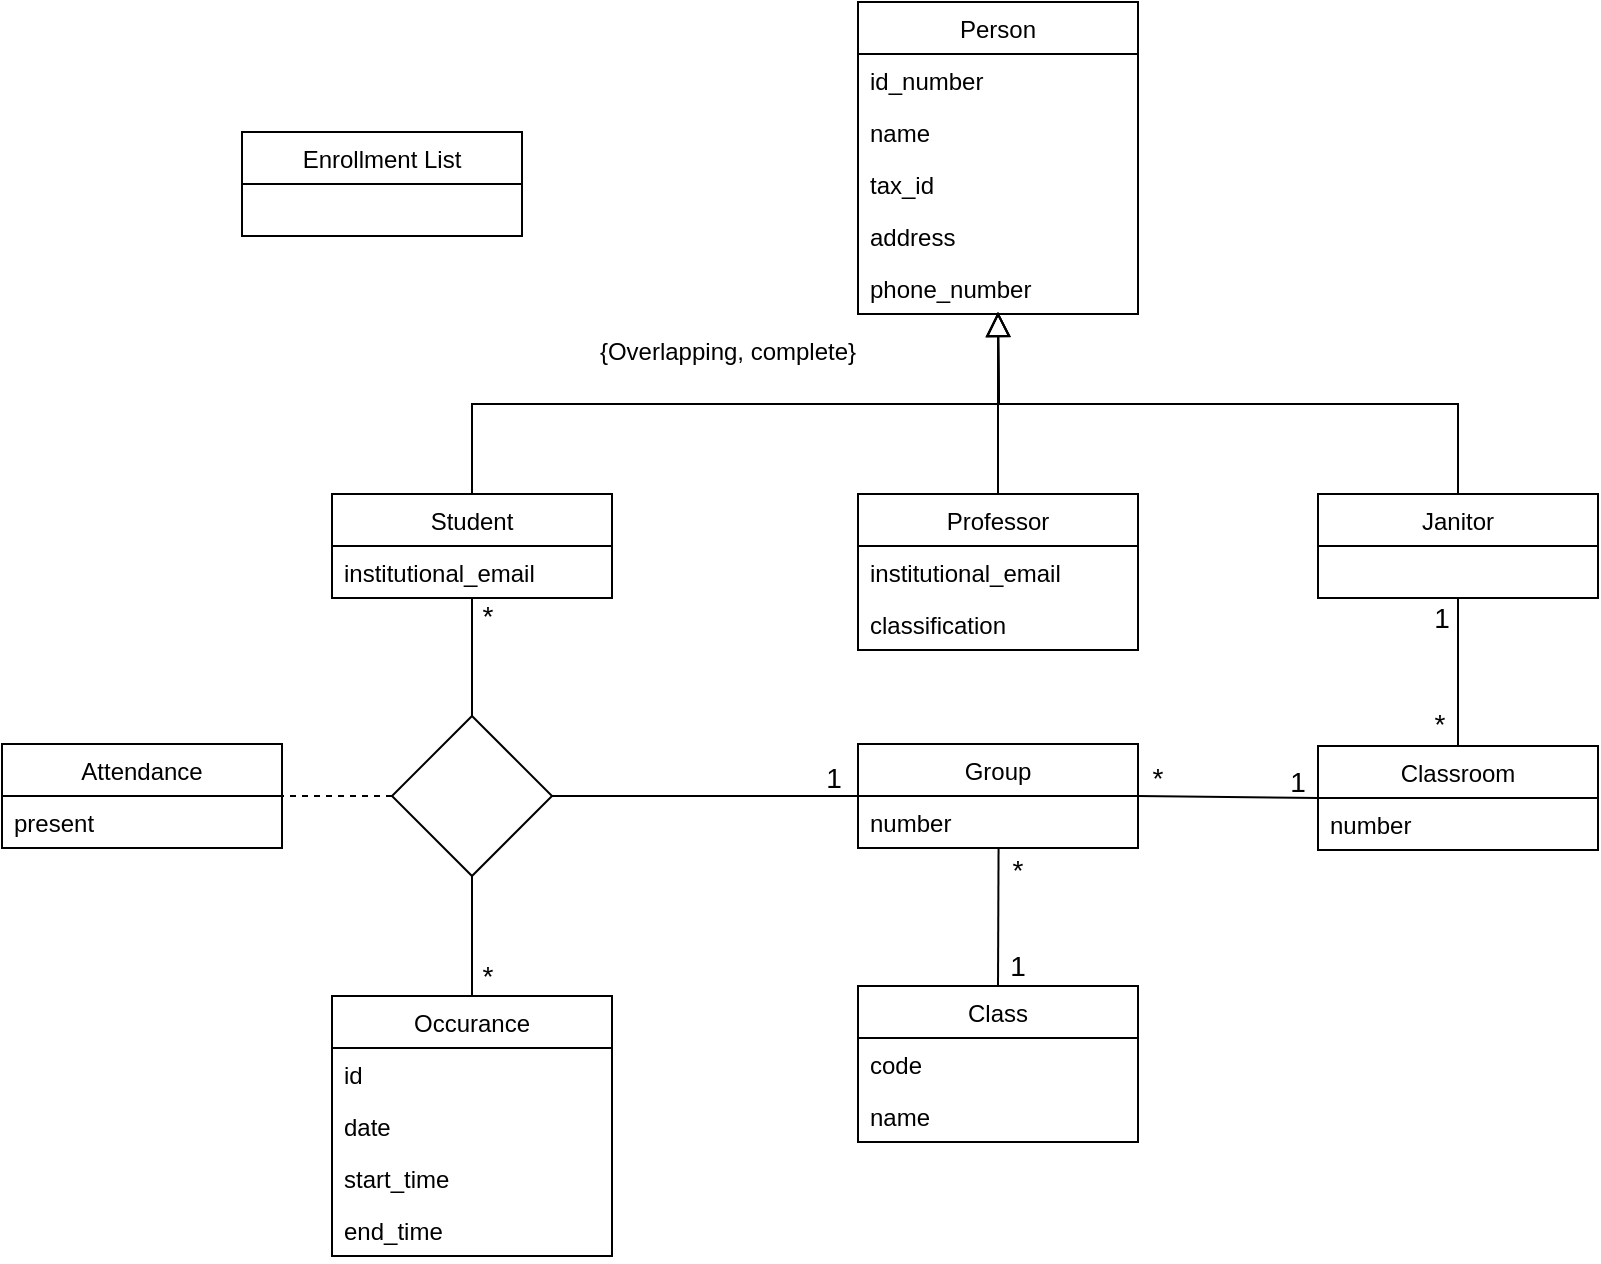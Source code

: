 <mxfile version="13.9.8" type="github">
  <diagram id="eUmKN_x__Ba6qvdYAkvx" name="Page-1">
    <mxGraphModel dx="868" dy="460" grid="1" gridSize="10" guides="1" tooltips="1" connect="1" arrows="1" fold="1" page="1" pageScale="1" pageWidth="827" pageHeight="1169" math="0" shadow="0">
      <root>
        <mxCell id="0" />
        <mxCell id="1" parent="0" />
        <mxCell id="oYK6P3bYC6oowzUZ_Llc-1" style="edgeStyle=orthogonalEdgeStyle;rounded=0;orthogonalLoop=1;jettySize=auto;html=1;exitX=0.5;exitY=0;exitDx=0;exitDy=0;endArrow=block;endFill=0;endSize=10;" edge="1" parent="1" source="oYK6P3bYC6oowzUZ_Llc-11">
          <mxGeometry relative="1" as="geometry">
            <mxPoint x="513" y="426" as="targetPoint" />
          </mxGeometry>
        </mxCell>
        <mxCell id="oYK6P3bYC6oowzUZ_Llc-2" value="{Overlapping, complete}" style="text;html=1;strokeColor=none;fillColor=none;align=center;verticalAlign=middle;whiteSpace=wrap;rounded=0;" vertex="1" parent="1">
          <mxGeometry x="303" y="436" width="150" height="20" as="geometry" />
        </mxCell>
        <mxCell id="oYK6P3bYC6oowzUZ_Llc-3" value="Person" style="swimlane;fontStyle=0;childLayout=stackLayout;horizontal=1;startSize=26;fillColor=none;horizontalStack=0;resizeParent=1;resizeParentMax=0;resizeLast=0;collapsible=1;marginBottom=0;" vertex="1" parent="1">
          <mxGeometry x="443" y="271" width="140" height="156" as="geometry" />
        </mxCell>
        <mxCell id="oYK6P3bYC6oowzUZ_Llc-4" value="id_number" style="text;strokeColor=none;fillColor=none;align=left;verticalAlign=top;spacingLeft=4;spacingRight=4;overflow=hidden;rotatable=0;points=[[0,0.5],[1,0.5]];portConstraint=eastwest;" vertex="1" parent="oYK6P3bYC6oowzUZ_Llc-3">
          <mxGeometry y="26" width="140" height="26" as="geometry" />
        </mxCell>
        <mxCell id="oYK6P3bYC6oowzUZ_Llc-5" value="name" style="text;strokeColor=none;fillColor=none;align=left;verticalAlign=top;spacingLeft=4;spacingRight=4;overflow=hidden;rotatable=0;points=[[0,0.5],[1,0.5]];portConstraint=eastwest;" vertex="1" parent="oYK6P3bYC6oowzUZ_Llc-3">
          <mxGeometry y="52" width="140" height="26" as="geometry" />
        </mxCell>
        <mxCell id="oYK6P3bYC6oowzUZ_Llc-6" value="tax_id" style="text;strokeColor=none;fillColor=none;align=left;verticalAlign=top;spacingLeft=4;spacingRight=4;overflow=hidden;rotatable=0;points=[[0,0.5],[1,0.5]];portConstraint=eastwest;" vertex="1" parent="oYK6P3bYC6oowzUZ_Llc-3">
          <mxGeometry y="78" width="140" height="26" as="geometry" />
        </mxCell>
        <mxCell id="oYK6P3bYC6oowzUZ_Llc-7" value="address" style="text;strokeColor=none;fillColor=none;align=left;verticalAlign=top;spacingLeft=4;spacingRight=4;overflow=hidden;rotatable=0;points=[[0,0.5],[1,0.5]];portConstraint=eastwest;" vertex="1" parent="oYK6P3bYC6oowzUZ_Llc-3">
          <mxGeometry y="104" width="140" height="26" as="geometry" />
        </mxCell>
        <mxCell id="oYK6P3bYC6oowzUZ_Llc-8" value="phone_number" style="text;strokeColor=none;fillColor=none;align=left;verticalAlign=top;spacingLeft=4;spacingRight=4;overflow=hidden;rotatable=0;points=[[0,0.5],[1,0.5]];portConstraint=eastwest;" vertex="1" parent="oYK6P3bYC6oowzUZ_Llc-3">
          <mxGeometry y="130" width="140" height="26" as="geometry" />
        </mxCell>
        <mxCell id="oYK6P3bYC6oowzUZ_Llc-9" style="edgeStyle=orthogonalEdgeStyle;rounded=0;orthogonalLoop=1;jettySize=auto;html=1;exitX=0.5;exitY=0;exitDx=0;exitDy=0;endArrow=block;endFill=0;endSize=10;" edge="1" parent="1" source="oYK6P3bYC6oowzUZ_Llc-17">
          <mxGeometry relative="1" as="geometry">
            <mxPoint x="513" y="426" as="targetPoint" />
          </mxGeometry>
        </mxCell>
        <mxCell id="oYK6P3bYC6oowzUZ_Llc-10" style="rounded=0;orthogonalLoop=1;jettySize=auto;html=1;exitX=1;exitY=0.5;exitDx=0;exitDy=0;entryX=0;entryY=0.5;entryDx=0;entryDy=0;endArrow=none;endFill=0;" edge="1" parent="1" source="oYK6P3bYC6oowzUZ_Llc-45" target="oYK6P3bYC6oowzUZ_Llc-21">
          <mxGeometry relative="1" as="geometry" />
        </mxCell>
        <mxCell id="oYK6P3bYC6oowzUZ_Llc-11" value="Student" style="swimlane;fontStyle=0;childLayout=stackLayout;horizontal=1;startSize=26;fillColor=none;horizontalStack=0;resizeParent=1;resizeParentMax=0;resizeLast=0;collapsible=1;marginBottom=0;" vertex="1" parent="1">
          <mxGeometry x="180" y="517" width="140" height="52" as="geometry" />
        </mxCell>
        <mxCell id="oYK6P3bYC6oowzUZ_Llc-12" value="institutional_email" style="text;strokeColor=none;fillColor=none;align=left;verticalAlign=top;spacingLeft=4;spacingRight=4;overflow=hidden;rotatable=0;points=[[0,0.5],[1,0.5]];portConstraint=eastwest;" vertex="1" parent="oYK6P3bYC6oowzUZ_Llc-11">
          <mxGeometry y="26" width="140" height="26" as="geometry" />
        </mxCell>
        <mxCell id="oYK6P3bYC6oowzUZ_Llc-13" style="edgeStyle=orthogonalEdgeStyle;rounded=0;orthogonalLoop=1;jettySize=auto;html=1;exitX=0.5;exitY=0;exitDx=0;exitDy=0;endArrow=block;endFill=0;endSize=10;" edge="1" parent="1" source="oYK6P3bYC6oowzUZ_Llc-14">
          <mxGeometry relative="1" as="geometry">
            <mxPoint x="513" y="426" as="targetPoint" />
          </mxGeometry>
        </mxCell>
        <mxCell id="oYK6P3bYC6oowzUZ_Llc-14" value="Professor" style="swimlane;fontStyle=0;childLayout=stackLayout;horizontal=1;startSize=26;fillColor=none;horizontalStack=0;resizeParent=1;resizeParentMax=0;resizeLast=0;collapsible=1;marginBottom=0;" vertex="1" parent="1">
          <mxGeometry x="443" y="517" width="140" height="78" as="geometry" />
        </mxCell>
        <mxCell id="oYK6P3bYC6oowzUZ_Llc-15" value="institutional_email" style="text;strokeColor=none;fillColor=none;align=left;verticalAlign=top;spacingLeft=4;spacingRight=4;overflow=hidden;rotatable=0;points=[[0,0.5],[1,0.5]];portConstraint=eastwest;" vertex="1" parent="oYK6P3bYC6oowzUZ_Llc-14">
          <mxGeometry y="26" width="140" height="26" as="geometry" />
        </mxCell>
        <mxCell id="oYK6P3bYC6oowzUZ_Llc-16" value="classification" style="text;strokeColor=none;fillColor=none;align=left;verticalAlign=top;spacingLeft=4;spacingRight=4;overflow=hidden;rotatable=0;points=[[0,0.5],[1,0.5]];portConstraint=eastwest;" vertex="1" parent="oYK6P3bYC6oowzUZ_Llc-14">
          <mxGeometry y="52" width="140" height="26" as="geometry" />
        </mxCell>
        <mxCell id="oYK6P3bYC6oowzUZ_Llc-17" value="Janitor" style="swimlane;fontStyle=0;childLayout=stackLayout;horizontal=1;startSize=26;fillColor=none;horizontalStack=0;resizeParent=1;resizeParentMax=0;resizeLast=0;collapsible=1;marginBottom=0;" vertex="1" parent="1">
          <mxGeometry x="673" y="517" width="140" height="52" as="geometry" />
        </mxCell>
        <mxCell id="oYK6P3bYC6oowzUZ_Llc-18" value="Class" style="swimlane;fontStyle=0;childLayout=stackLayout;horizontal=1;startSize=26;fillColor=none;horizontalStack=0;resizeParent=1;resizeParentMax=0;resizeLast=0;collapsible=1;marginBottom=0;" vertex="1" parent="1">
          <mxGeometry x="443" y="763" width="140" height="78" as="geometry" />
        </mxCell>
        <mxCell id="oYK6P3bYC6oowzUZ_Llc-19" value="code" style="text;strokeColor=none;fillColor=none;align=left;verticalAlign=top;spacingLeft=4;spacingRight=4;overflow=hidden;rotatable=0;points=[[0,0.5],[1,0.5]];portConstraint=eastwest;" vertex="1" parent="oYK6P3bYC6oowzUZ_Llc-18">
          <mxGeometry y="26" width="140" height="26" as="geometry" />
        </mxCell>
        <mxCell id="oYK6P3bYC6oowzUZ_Llc-20" value="name" style="text;strokeColor=none;fillColor=none;align=left;verticalAlign=top;spacingLeft=4;spacingRight=4;overflow=hidden;rotatable=0;points=[[0,0.5],[1,0.5]];portConstraint=eastwest;" vertex="1" parent="oYK6P3bYC6oowzUZ_Llc-18">
          <mxGeometry y="52" width="140" height="26" as="geometry" />
        </mxCell>
        <mxCell id="oYK6P3bYC6oowzUZ_Llc-21" value="Group" style="swimlane;fontStyle=0;childLayout=stackLayout;horizontal=1;startSize=26;fillColor=none;horizontalStack=0;resizeParent=1;resizeParentMax=0;resizeLast=0;collapsible=1;marginBottom=0;" vertex="1" parent="1">
          <mxGeometry x="443" y="642" width="140" height="52" as="geometry" />
        </mxCell>
        <mxCell id="oYK6P3bYC6oowzUZ_Llc-22" value="number" style="text;strokeColor=none;fillColor=none;align=left;verticalAlign=top;spacingLeft=4;spacingRight=4;overflow=hidden;rotatable=0;points=[[0,0.5],[1,0.5]];portConstraint=eastwest;" vertex="1" parent="oYK6P3bYC6oowzUZ_Llc-21">
          <mxGeometry y="26" width="140" height="26" as="geometry" />
        </mxCell>
        <mxCell id="oYK6P3bYC6oowzUZ_Llc-23" style="rounded=0;orthogonalLoop=1;jettySize=auto;html=1;entryX=0.5;entryY=0;entryDx=0;entryDy=0;endArrow=none;endFill=0;endSize=10;exitX=0.502;exitY=1.005;exitDx=0;exitDy=0;exitPerimeter=0;" edge="1" parent="1" source="oYK6P3bYC6oowzUZ_Llc-22" target="oYK6P3bYC6oowzUZ_Llc-18">
          <mxGeometry relative="1" as="geometry">
            <mxPoint x="513" y="696" as="sourcePoint" />
            <mxPoint x="505" y="762" as="targetPoint" />
          </mxGeometry>
        </mxCell>
        <mxCell id="oYK6P3bYC6oowzUZ_Llc-24" value="Enrollment List" style="swimlane;fontStyle=0;childLayout=stackLayout;horizontal=1;startSize=26;fillColor=none;horizontalStack=0;resizeParent=1;resizeParentMax=0;resizeLast=0;collapsible=1;marginBottom=0;" vertex="1" parent="1">
          <mxGeometry x="135" y="336" width="140" height="52" as="geometry" />
        </mxCell>
        <mxCell id="oYK6P3bYC6oowzUZ_Llc-25" value="1" style="text;html=1;strokeColor=none;fillColor=none;align=center;verticalAlign=middle;whiteSpace=wrap;rounded=0;fontSize=14;" vertex="1" parent="1">
          <mxGeometry x="429" y="654" width="4" height="10" as="geometry" />
        </mxCell>
        <mxCell id="oYK6P3bYC6oowzUZ_Llc-26" value="*" style="text;html=1;strokeColor=none;fillColor=none;align=center;verticalAlign=middle;whiteSpace=wrap;rounded=0;fontSize=14;" vertex="1" parent="1">
          <mxGeometry x="256" y="573" width="4" height="10" as="geometry" />
        </mxCell>
        <mxCell id="oYK6P3bYC6oowzUZ_Llc-27" style="edgeStyle=none;rounded=0;orthogonalLoop=1;jettySize=auto;html=1;exitX=0;exitY=0.5;exitDx=0;exitDy=0;endArrow=none;endFill=0;entryX=1;entryY=0.5;entryDx=0;entryDy=0;" edge="1" parent="1" source="oYK6P3bYC6oowzUZ_Llc-29" target="oYK6P3bYC6oowzUZ_Llc-21">
          <mxGeometry relative="1" as="geometry">
            <mxPoint x="468" y="696" as="targetPoint" />
          </mxGeometry>
        </mxCell>
        <mxCell id="oYK6P3bYC6oowzUZ_Llc-28" style="edgeStyle=none;rounded=0;orthogonalLoop=1;jettySize=auto;html=1;exitX=0.5;exitY=0;exitDx=0;exitDy=0;entryX=0.5;entryY=1;entryDx=0;entryDy=0;endArrow=none;endFill=0;fontSize=14;" edge="1" parent="1" source="oYK6P3bYC6oowzUZ_Llc-29" target="oYK6P3bYC6oowzUZ_Llc-17">
          <mxGeometry relative="1" as="geometry" />
        </mxCell>
        <mxCell id="oYK6P3bYC6oowzUZ_Llc-29" value="Classroom" style="swimlane;fontStyle=0;childLayout=stackLayout;horizontal=1;startSize=26;fillColor=none;horizontalStack=0;resizeParent=1;resizeParentMax=0;resizeLast=0;collapsible=1;marginBottom=0;" vertex="1" parent="1">
          <mxGeometry x="673" y="643" width="140" height="52" as="geometry" />
        </mxCell>
        <mxCell id="oYK6P3bYC6oowzUZ_Llc-30" value="number" style="text;strokeColor=none;fillColor=none;align=left;verticalAlign=top;spacingLeft=4;spacingRight=4;overflow=hidden;rotatable=0;points=[[0,0.5],[1,0.5]];portConstraint=eastwest;" vertex="1" parent="oYK6P3bYC6oowzUZ_Llc-29">
          <mxGeometry y="26" width="140" height="26" as="geometry" />
        </mxCell>
        <mxCell id="oYK6P3bYC6oowzUZ_Llc-31" value="1" style="text;html=1;strokeColor=none;fillColor=none;align=center;verticalAlign=middle;whiteSpace=wrap;rounded=0;fontSize=14;" vertex="1" parent="1">
          <mxGeometry x="725" y="569" width="20" height="20" as="geometry" />
        </mxCell>
        <mxCell id="oYK6P3bYC6oowzUZ_Llc-32" value="*" style="text;html=1;strokeColor=none;fillColor=none;align=center;verticalAlign=middle;whiteSpace=wrap;rounded=0;fontSize=14;" vertex="1" parent="1">
          <mxGeometry x="724" y="622" width="20" height="20" as="geometry" />
        </mxCell>
        <mxCell id="oYK6P3bYC6oowzUZ_Llc-33" value="1" style="text;html=1;strokeColor=none;fillColor=none;align=center;verticalAlign=middle;whiteSpace=wrap;rounded=0;fontSize=14;" vertex="1" parent="1">
          <mxGeometry x="653" y="651" width="20" height="20" as="geometry" />
        </mxCell>
        <mxCell id="oYK6P3bYC6oowzUZ_Llc-34" value="*" style="text;html=1;strokeColor=none;fillColor=none;align=center;verticalAlign=middle;whiteSpace=wrap;rounded=0;fontSize=14;" vertex="1" parent="1">
          <mxGeometry x="583" y="649" width="20" height="20" as="geometry" />
        </mxCell>
        <mxCell id="oYK6P3bYC6oowzUZ_Llc-35" value="1" style="text;html=1;strokeColor=none;fillColor=none;align=center;verticalAlign=middle;whiteSpace=wrap;rounded=0;fontSize=14;" vertex="1" parent="1">
          <mxGeometry x="513" y="743" width="20" height="20" as="geometry" />
        </mxCell>
        <mxCell id="oYK6P3bYC6oowzUZ_Llc-36" value="*" style="text;html=1;strokeColor=none;fillColor=none;align=center;verticalAlign=middle;whiteSpace=wrap;rounded=0;fontSize=14;" vertex="1" parent="1">
          <mxGeometry x="513" y="695" width="20" height="20" as="geometry" />
        </mxCell>
        <mxCell id="oYK6P3bYC6oowzUZ_Llc-37" style="edgeStyle=none;rounded=0;orthogonalLoop=1;jettySize=auto;html=1;exitX=0.5;exitY=0;exitDx=0;exitDy=0;endArrow=none;endFill=0;fontSize=14;entryX=0.5;entryY=1;entryDx=0;entryDy=0;" edge="1" parent="1" source="oYK6P3bYC6oowzUZ_Llc-38" target="oYK6P3bYC6oowzUZ_Llc-45">
          <mxGeometry relative="1" as="geometry">
            <mxPoint x="443" y="696" as="targetPoint" />
          </mxGeometry>
        </mxCell>
        <mxCell id="oYK6P3bYC6oowzUZ_Llc-38" value="Occurance" style="swimlane;fontStyle=0;childLayout=stackLayout;horizontal=1;startSize=26;fillColor=none;horizontalStack=0;resizeParent=1;resizeParentMax=0;resizeLast=0;collapsible=1;marginBottom=0;" vertex="1" parent="1">
          <mxGeometry x="180" y="768" width="140" height="130" as="geometry" />
        </mxCell>
        <mxCell id="oYK6P3bYC6oowzUZ_Llc-39" value="id" style="text;strokeColor=none;fillColor=none;align=left;verticalAlign=top;spacingLeft=4;spacingRight=4;overflow=hidden;rotatable=0;points=[[0,0.5],[1,0.5]];portConstraint=eastwest;" vertex="1" parent="oYK6P3bYC6oowzUZ_Llc-38">
          <mxGeometry y="26" width="140" height="26" as="geometry" />
        </mxCell>
        <mxCell id="oYK6P3bYC6oowzUZ_Llc-40" value="date" style="text;strokeColor=none;fillColor=none;align=left;verticalAlign=top;spacingLeft=4;spacingRight=4;overflow=hidden;rotatable=0;points=[[0,0.5],[1,0.5]];portConstraint=eastwest;" vertex="1" parent="oYK6P3bYC6oowzUZ_Llc-38">
          <mxGeometry y="52" width="140" height="26" as="geometry" />
        </mxCell>
        <mxCell id="oYK6P3bYC6oowzUZ_Llc-41" value="start_time" style="text;strokeColor=none;fillColor=none;align=left;verticalAlign=top;spacingLeft=4;spacingRight=4;overflow=hidden;rotatable=0;points=[[0,0.5],[1,0.5]];portConstraint=eastwest;" vertex="1" parent="oYK6P3bYC6oowzUZ_Llc-38">
          <mxGeometry y="78" width="140" height="26" as="geometry" />
        </mxCell>
        <mxCell id="oYK6P3bYC6oowzUZ_Llc-42" value="end_time" style="text;strokeColor=none;fillColor=none;align=left;verticalAlign=top;spacingLeft=4;spacingRight=4;overflow=hidden;rotatable=0;points=[[0,0.5],[1,0.5]];portConstraint=eastwest;" vertex="1" parent="oYK6P3bYC6oowzUZ_Llc-38">
          <mxGeometry y="104" width="140" height="26" as="geometry" />
        </mxCell>
        <mxCell id="oYK6P3bYC6oowzUZ_Llc-43" value="*" style="text;html=1;strokeColor=none;fillColor=none;align=center;verticalAlign=middle;whiteSpace=wrap;rounded=0;fontSize=14;" vertex="1" parent="1">
          <mxGeometry x="256" y="753" width="4" height="10" as="geometry" />
        </mxCell>
        <mxCell id="oYK6P3bYC6oowzUZ_Llc-44" style="edgeStyle=none;rounded=0;orthogonalLoop=1;jettySize=auto;html=1;exitX=0;exitY=0.5;exitDx=0;exitDy=0;endArrow=none;endFill=0;dashed=1;" edge="1" parent="1" source="oYK6P3bYC6oowzUZ_Llc-45" target="oYK6P3bYC6oowzUZ_Llc-47">
          <mxGeometry relative="1" as="geometry" />
        </mxCell>
        <mxCell id="oYK6P3bYC6oowzUZ_Llc-45" value="" style="rhombus;whiteSpace=wrap;html=1;" vertex="1" parent="1">
          <mxGeometry x="210" y="628" width="80" height="80" as="geometry" />
        </mxCell>
        <mxCell id="oYK6P3bYC6oowzUZ_Llc-46" style="edgeStyle=orthogonalEdgeStyle;rounded=0;orthogonalLoop=1;jettySize=auto;html=1;exitX=0.5;exitY=1;exitDx=0;exitDy=0;entryX=0.5;entryY=0;entryDx=0;entryDy=0;endArrow=none;endFill=0;" edge="1" parent="1" source="oYK6P3bYC6oowzUZ_Llc-11" target="oYK6P3bYC6oowzUZ_Llc-45">
          <mxGeometry relative="1" as="geometry">
            <mxPoint x="250" y="569" as="sourcePoint" />
            <mxPoint x="443" y="668" as="targetPoint" />
          </mxGeometry>
        </mxCell>
        <mxCell id="oYK6P3bYC6oowzUZ_Llc-47" value="Attendance" style="swimlane;fontStyle=0;childLayout=stackLayout;horizontal=1;startSize=26;fillColor=none;horizontalStack=0;resizeParent=1;resizeParentMax=0;resizeLast=0;collapsible=1;marginBottom=0;" vertex="1" parent="1">
          <mxGeometry x="15" y="642" width="140" height="52" as="geometry" />
        </mxCell>
        <mxCell id="oYK6P3bYC6oowzUZ_Llc-48" value="present" style="text;strokeColor=none;fillColor=none;align=left;verticalAlign=top;spacingLeft=4;spacingRight=4;overflow=hidden;rotatable=0;points=[[0,0.5],[1,0.5]];portConstraint=eastwest;" vertex="1" parent="oYK6P3bYC6oowzUZ_Llc-47">
          <mxGeometry y="26" width="140" height="26" as="geometry" />
        </mxCell>
      </root>
    </mxGraphModel>
  </diagram>
</mxfile>
